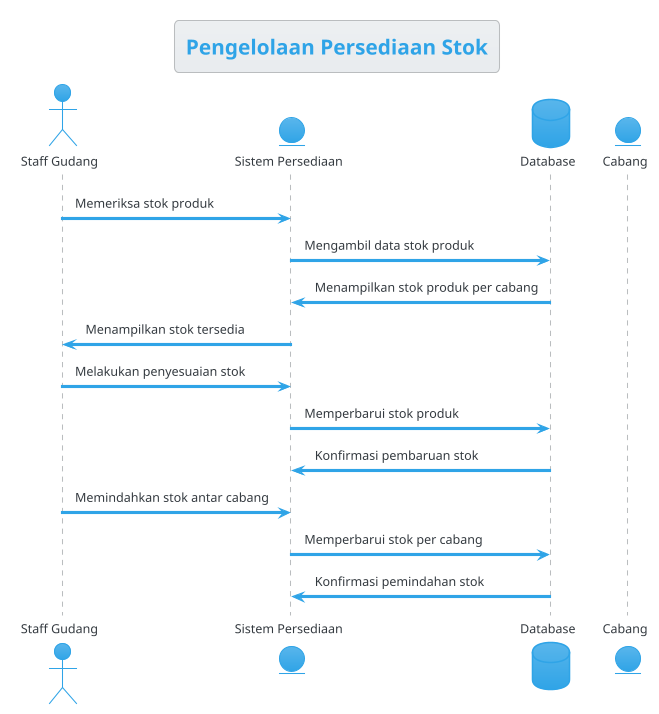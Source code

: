 @startuml
!theme cerulean

title Pengelolaan Persediaan Stok

actor "Staff Gudang" as staff
entity "Sistem Persediaan" as system
database "Database" as db
entity "Cabang" as branch

staff -> system : Memeriksa stok produk
system -> db : Mengambil data stok produk
db -> system : Menampilkan stok produk per cabang
system -> staff : Menampilkan stok tersedia

staff -> system : Melakukan penyesuaian stok
system -> db : Memperbarui stok produk
db -> system : Konfirmasi pembaruan stok

staff -> system : Memindahkan stok antar cabang
system -> db : Memperbarui stok per cabang
db -> system : Konfirmasi pemindahan stok

@enduml
